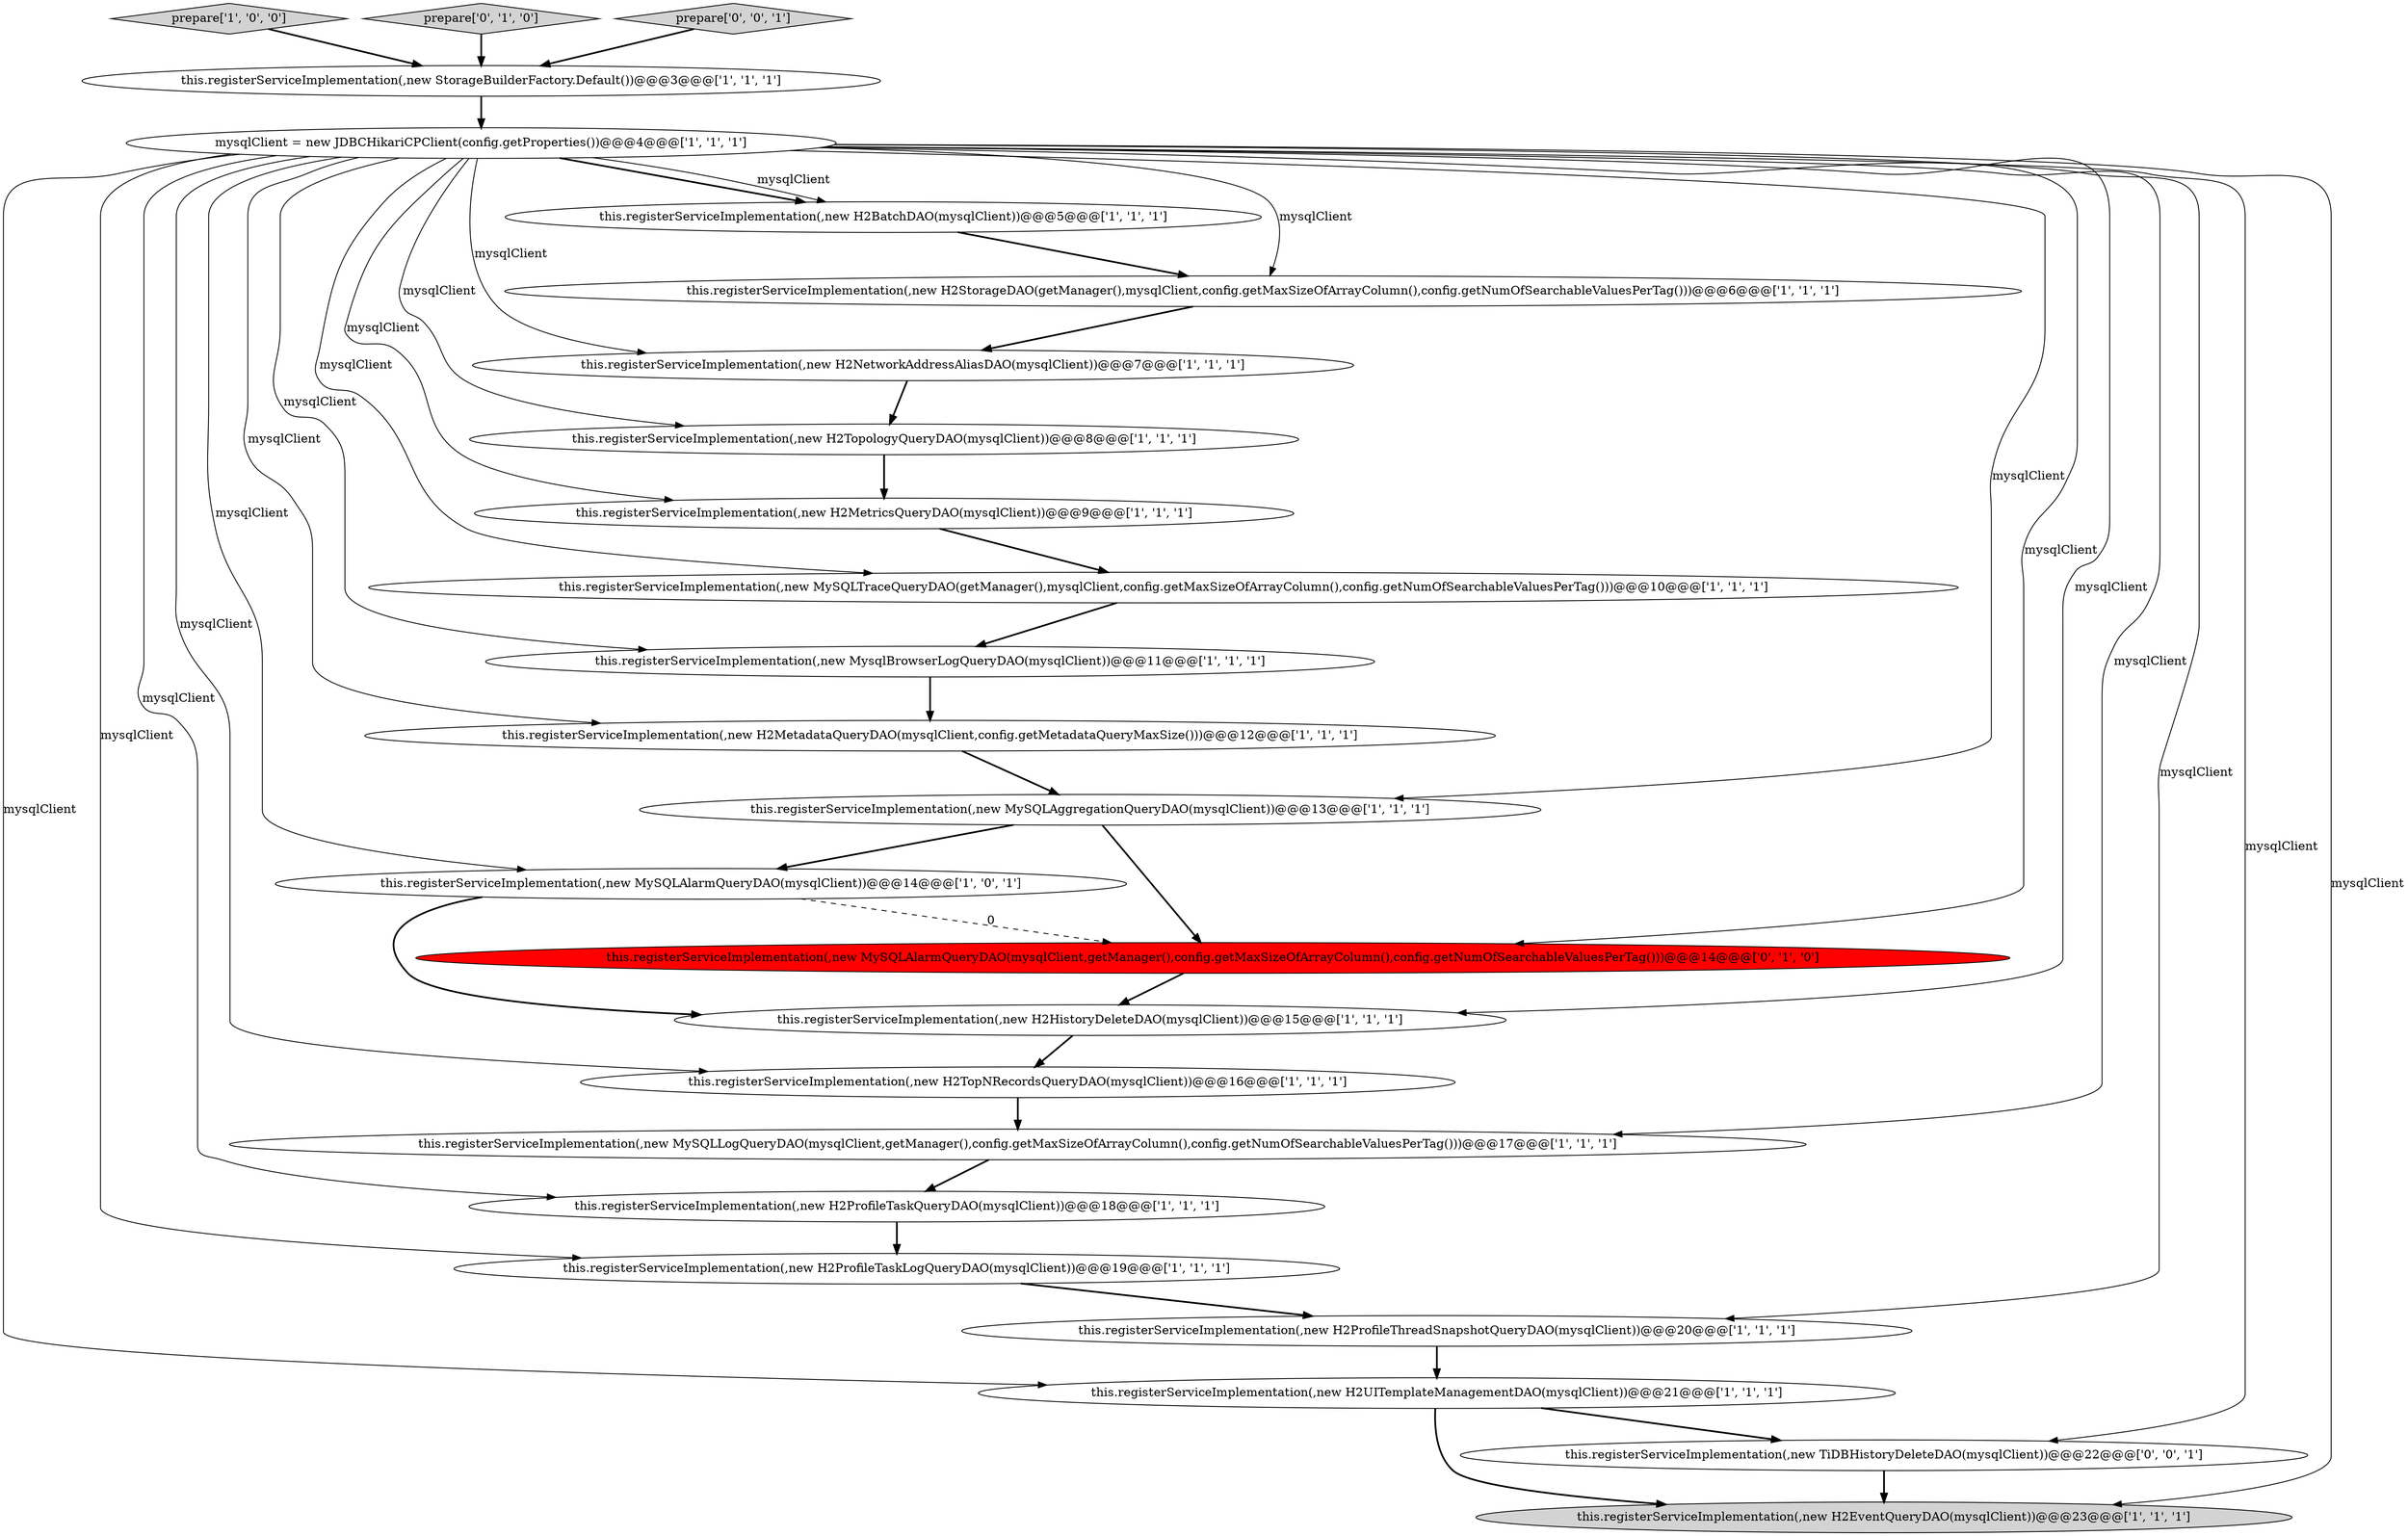 digraph {
1 [style = filled, label = "this.registerServiceImplementation(,new H2EventQueryDAO(mysqlClient))@@@23@@@['1', '1', '1']", fillcolor = lightgray, shape = ellipse image = "AAA0AAABBB1BBB"];
15 [style = filled, label = "this.registerServiceImplementation(,new H2TopNRecordsQueryDAO(mysqlClient))@@@16@@@['1', '1', '1']", fillcolor = white, shape = ellipse image = "AAA0AAABBB1BBB"];
20 [style = filled, label = "prepare['1', '0', '0']", fillcolor = lightgray, shape = diamond image = "AAA0AAABBB1BBB"];
21 [style = filled, label = "this.registerServiceImplementation(,new MySQLAlarmQueryDAO(mysqlClient,getManager(),config.getMaxSizeOfArrayColumn(),config.getNumOfSearchableValuesPerTag()))@@@14@@@['0', '1', '0']", fillcolor = red, shape = ellipse image = "AAA1AAABBB2BBB"];
6 [style = filled, label = "this.registerServiceImplementation(,new H2ProfileTaskLogQueryDAO(mysqlClient))@@@19@@@['1', '1', '1']", fillcolor = white, shape = ellipse image = "AAA0AAABBB1BBB"];
22 [style = filled, label = "prepare['0', '1', '0']", fillcolor = lightgray, shape = diamond image = "AAA0AAABBB2BBB"];
11 [style = filled, label = "this.registerServiceImplementation(,new H2UITemplateManagementDAO(mysqlClient))@@@21@@@['1', '1', '1']", fillcolor = white, shape = ellipse image = "AAA0AAABBB1BBB"];
0 [style = filled, label = "this.registerServiceImplementation(,new H2BatchDAO(mysqlClient))@@@5@@@['1', '1', '1']", fillcolor = white, shape = ellipse image = "AAA0AAABBB1BBB"];
23 [style = filled, label = "this.registerServiceImplementation(,new TiDBHistoryDeleteDAO(mysqlClient))@@@22@@@['0', '0', '1']", fillcolor = white, shape = ellipse image = "AAA0AAABBB3BBB"];
4 [style = filled, label = "this.registerServiceImplementation(,new H2MetadataQueryDAO(mysqlClient,config.getMetadataQueryMaxSize()))@@@12@@@['1', '1', '1']", fillcolor = white, shape = ellipse image = "AAA0AAABBB1BBB"];
9 [style = filled, label = "this.registerServiceImplementation(,new MySQLAlarmQueryDAO(mysqlClient))@@@14@@@['1', '0', '1']", fillcolor = white, shape = ellipse image = "AAA0AAABBB1BBB"];
3 [style = filled, label = "mysqlClient = new JDBCHikariCPClient(config.getProperties())@@@4@@@['1', '1', '1']", fillcolor = white, shape = ellipse image = "AAA0AAABBB1BBB"];
2 [style = filled, label = "this.registerServiceImplementation(,new H2ProfileThreadSnapshotQueryDAO(mysqlClient))@@@20@@@['1', '1', '1']", fillcolor = white, shape = ellipse image = "AAA0AAABBB1BBB"];
5 [style = filled, label = "this.registerServiceImplementation(,new MySQLAggregationQueryDAO(mysqlClient))@@@13@@@['1', '1', '1']", fillcolor = white, shape = ellipse image = "AAA0AAABBB1BBB"];
14 [style = filled, label = "this.registerServiceImplementation(,new MySQLTraceQueryDAO(getManager(),mysqlClient,config.getMaxSizeOfArrayColumn(),config.getNumOfSearchableValuesPerTag()))@@@10@@@['1', '1', '1']", fillcolor = white, shape = ellipse image = "AAA0AAABBB1BBB"];
18 [style = filled, label = "this.registerServiceImplementation(,new MySQLLogQueryDAO(mysqlClient,getManager(),config.getMaxSizeOfArrayColumn(),config.getNumOfSearchableValuesPerTag()))@@@17@@@['1', '1', '1']", fillcolor = white, shape = ellipse image = "AAA0AAABBB1BBB"];
8 [style = filled, label = "this.registerServiceImplementation(,new H2NetworkAddressAliasDAO(mysqlClient))@@@7@@@['1', '1', '1']", fillcolor = white, shape = ellipse image = "AAA0AAABBB1BBB"];
17 [style = filled, label = "this.registerServiceImplementation(,new H2HistoryDeleteDAO(mysqlClient))@@@15@@@['1', '1', '1']", fillcolor = white, shape = ellipse image = "AAA0AAABBB1BBB"];
16 [style = filled, label = "this.registerServiceImplementation(,new MysqlBrowserLogQueryDAO(mysqlClient))@@@11@@@['1', '1', '1']", fillcolor = white, shape = ellipse image = "AAA0AAABBB1BBB"];
10 [style = filled, label = "this.registerServiceImplementation(,new StorageBuilderFactory.Default())@@@3@@@['1', '1', '1']", fillcolor = white, shape = ellipse image = "AAA0AAABBB1BBB"];
13 [style = filled, label = "this.registerServiceImplementation(,new H2StorageDAO(getManager(),mysqlClient,config.getMaxSizeOfArrayColumn(),config.getNumOfSearchableValuesPerTag()))@@@6@@@['1', '1', '1']", fillcolor = white, shape = ellipse image = "AAA0AAABBB1BBB"];
12 [style = filled, label = "this.registerServiceImplementation(,new H2TopologyQueryDAO(mysqlClient))@@@8@@@['1', '1', '1']", fillcolor = white, shape = ellipse image = "AAA0AAABBB1BBB"];
24 [style = filled, label = "prepare['0', '0', '1']", fillcolor = lightgray, shape = diamond image = "AAA0AAABBB3BBB"];
7 [style = filled, label = "this.registerServiceImplementation(,new H2MetricsQueryDAO(mysqlClient))@@@9@@@['1', '1', '1']", fillcolor = white, shape = ellipse image = "AAA0AAABBB1BBB"];
19 [style = filled, label = "this.registerServiceImplementation(,new H2ProfileTaskQueryDAO(mysqlClient))@@@18@@@['1', '1', '1']", fillcolor = white, shape = ellipse image = "AAA0AAABBB1BBB"];
24->10 [style = bold, label=""];
14->16 [style = bold, label=""];
3->9 [style = solid, label="mysqlClient"];
3->18 [style = solid, label="mysqlClient"];
3->21 [style = solid, label="mysqlClient"];
3->1 [style = solid, label="mysqlClient"];
0->13 [style = bold, label=""];
5->9 [style = bold, label=""];
11->1 [style = bold, label=""];
3->5 [style = solid, label="mysqlClient"];
18->19 [style = bold, label=""];
3->15 [style = solid, label="mysqlClient"];
3->11 [style = solid, label="mysqlClient"];
10->3 [style = bold, label=""];
9->17 [style = bold, label=""];
3->7 [style = solid, label="mysqlClient"];
3->13 [style = solid, label="mysqlClient"];
19->6 [style = bold, label=""];
15->18 [style = bold, label=""];
12->7 [style = bold, label=""];
3->4 [style = solid, label="mysqlClient"];
3->0 [style = bold, label=""];
20->10 [style = bold, label=""];
6->2 [style = bold, label=""];
7->14 [style = bold, label=""];
3->6 [style = solid, label="mysqlClient"];
5->21 [style = bold, label=""];
3->16 [style = solid, label="mysqlClient"];
3->17 [style = solid, label="mysqlClient"];
3->0 [style = solid, label="mysqlClient"];
9->21 [style = dashed, label="0"];
3->19 [style = solid, label="mysqlClient"];
17->15 [style = bold, label=""];
22->10 [style = bold, label=""];
23->1 [style = bold, label=""];
3->12 [style = solid, label="mysqlClient"];
13->8 [style = bold, label=""];
16->4 [style = bold, label=""];
3->14 [style = solid, label="mysqlClient"];
3->8 [style = solid, label="mysqlClient"];
11->23 [style = bold, label=""];
4->5 [style = bold, label=""];
21->17 [style = bold, label=""];
2->11 [style = bold, label=""];
8->12 [style = bold, label=""];
3->2 [style = solid, label="mysqlClient"];
3->23 [style = solid, label="mysqlClient"];
}
